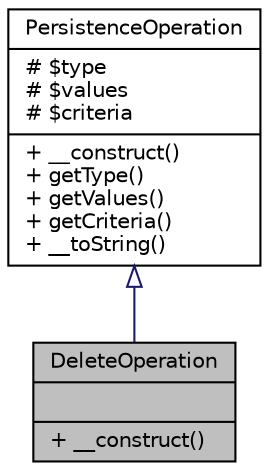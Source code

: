digraph "DeleteOperation"
{
  edge [fontname="Helvetica",fontsize="10",labelfontname="Helvetica",labelfontsize="10"];
  node [fontname="Helvetica",fontsize="10",shape=record];
  Node0 [label="{DeleteOperation\n||+ __construct()\l}",height=0.2,width=0.4,color="black", fillcolor="grey75", style="filled", fontcolor="black"];
  Node1 -> Node0 [dir="back",color="midnightblue",fontsize="10",style="solid",arrowtail="onormal",fontname="Helvetica"];
  Node1 [label="{PersistenceOperation\n|# $type\l# $values\l# $criteria\l|+ __construct()\l+ getType()\l+ getValues()\l+ getCriteria()\l+ __toString()\l}",height=0.2,width=0.4,color="black", fillcolor="white", style="filled",URL="$classwcmf_1_1lib_1_1persistence_1_1_persistence_operation.html",tooltip="A PersistenceOperation instance holds data necessary to accomplish an operation on the persistent sto..."];
}
